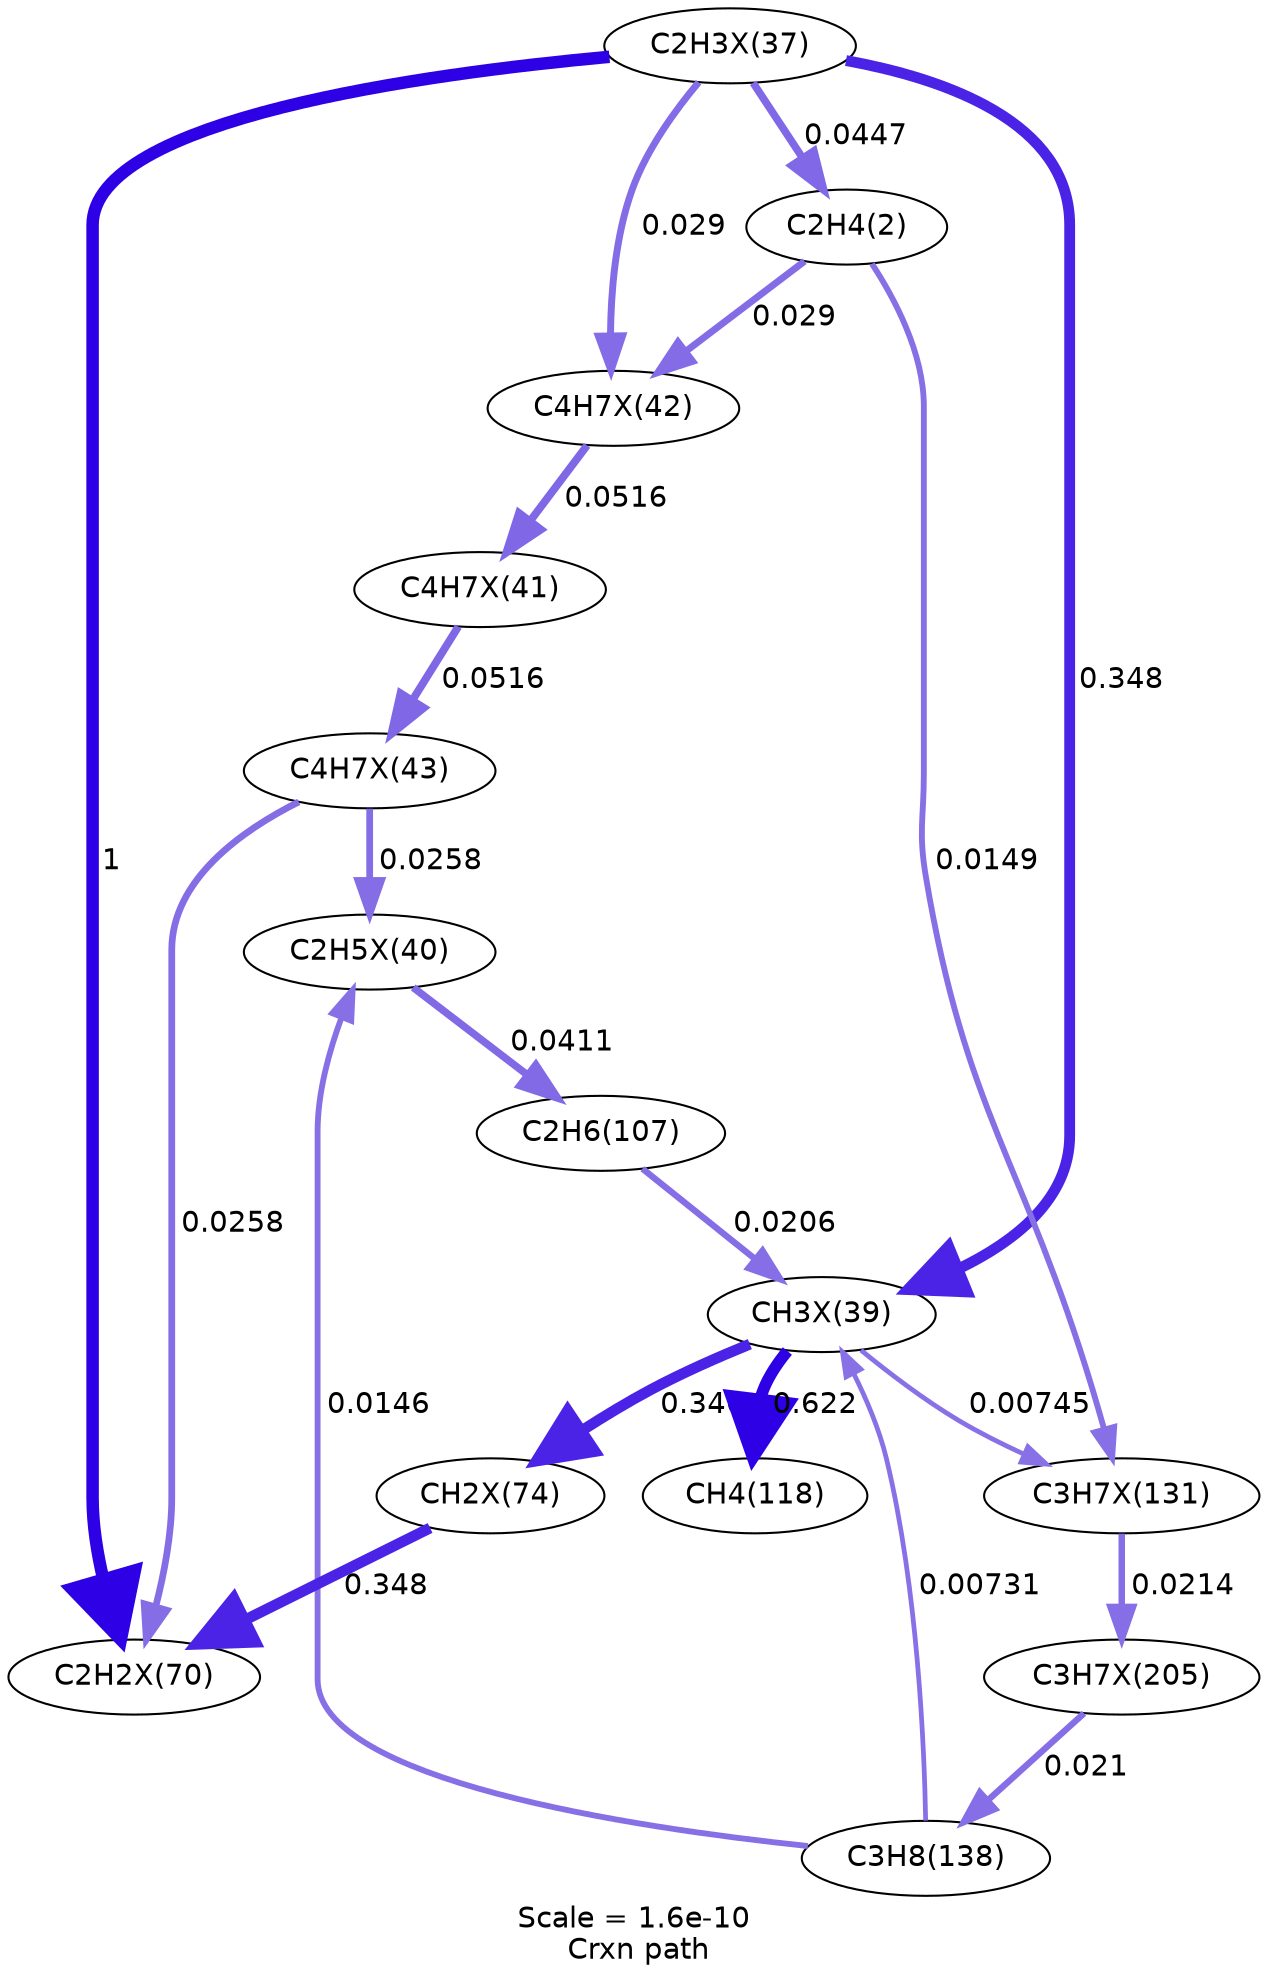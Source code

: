 digraph reaction_paths {
center=1;
s28 -> s5[fontname="Helvetica", style="setlinewidth(3.65)", arrowsize=1.83, color="0.7, 0.545, 0.9"
, label=" 0.0447"];
s5 -> s33[fontname="Helvetica", style="setlinewidth(3.33)", arrowsize=1.66, color="0.7, 0.529, 0.9"
, label=" 0.029"];
s5 -> s55[fontname="Helvetica", style="setlinewidth(2.82)", arrowsize=1.41, color="0.7, 0.515, 0.9"
, label=" 0.0149"];
s28 -> s33[fontname="Helvetica", style="setlinewidth(3.33)", arrowsize=1.66, color="0.7, 0.529, 0.9"
, label=" 0.029"];
s28 -> s39[fontname="Helvetica", style="setlinewidth(6)", arrowsize=3, color="0.7, 1.5, 0.9"
, label=" 1"];
s28 -> s30[fontname="Helvetica", style="setlinewidth(5.2)", arrowsize=2.6, color="0.7, 0.848, 0.9"
, label=" 0.348"];
s33 -> s32[fontname="Helvetica", style="setlinewidth(3.76)", arrowsize=1.88, color="0.7, 0.552, 0.9"
, label=" 0.0516"];
s32 -> s34[fontname="Helvetica", style="setlinewidth(3.76)", arrowsize=1.88, color="0.7, 0.552, 0.9"
, label=" 0.0516"];
s34 -> s31[fontname="Helvetica", style="setlinewidth(3.24)", arrowsize=1.62, color="0.7, 0.526, 0.9"
, label=" 0.0258"];
s34 -> s39[fontname="Helvetica", style="setlinewidth(3.24)", arrowsize=1.62, color="0.7, 0.526, 0.9"
, label=" 0.0258"];
s31 -> s9[fontname="Helvetica", style="setlinewidth(3.59)", arrowsize=1.8, color="0.7, 0.541, 0.9"
, label=" 0.0411"];
s12 -> s31[fontname="Helvetica", style="setlinewidth(2.81)", arrowsize=1.4, color="0.7, 0.515, 0.9"
, label=" 0.0146"];
s42 -> s39[fontname="Helvetica", style="setlinewidth(5.2)", arrowsize=2.6, color="0.7, 0.848, 0.9"
, label=" 0.348"];
s9 -> s30[fontname="Helvetica", style="setlinewidth(3.07)", arrowsize=1.53, color="0.7, 0.521, 0.9"
, label=" 0.0206"];
s30 -> s11[fontname="Helvetica", style="setlinewidth(5.64)", arrowsize=2.82, color="0.7, 1.12, 0.9"
, label=" 0.622"];
s30 -> s42[fontname="Helvetica", style="setlinewidth(5.2)", arrowsize=2.6, color="0.7, 0.846, 0.9"
, label=" 0.346"];
s30 -> s55[fontname="Helvetica", style="setlinewidth(2.3)", arrowsize=1.15, color="0.7, 0.507, 0.9"
, label=" 0.00745"];
s12 -> s30[fontname="Helvetica", style="setlinewidth(2.29)", arrowsize=1.14, color="0.7, 0.507, 0.9"
, label=" 0.00731"];
s55 -> s63[fontname="Helvetica", style="setlinewidth(3.1)", arrowsize=1.55, color="0.7, 0.521, 0.9"
, label=" 0.0214"];
s63 -> s12[fontname="Helvetica", style="setlinewidth(3.08)", arrowsize=1.54, color="0.7, 0.521, 0.9"
, label=" 0.021"];
s5 [ fontname="Helvetica", label="C2H4(2)"];
s9 [ fontname="Helvetica", label="C2H6(107)"];
s11 [ fontname="Helvetica", label="CH4(118)"];
s12 [ fontname="Helvetica", label="C3H8(138)"];
s28 [ fontname="Helvetica", label="C2H3X(37)"];
s30 [ fontname="Helvetica", label="CH3X(39)"];
s31 [ fontname="Helvetica", label="C2H5X(40)"];
s32 [ fontname="Helvetica", label="C4H7X(41)"];
s33 [ fontname="Helvetica", label="C4H7X(42)"];
s34 [ fontname="Helvetica", label="C4H7X(43)"];
s39 [ fontname="Helvetica", label="C2H2X(70)"];
s42 [ fontname="Helvetica", label="CH2X(74)"];
s55 [ fontname="Helvetica", label="C3H7X(131)"];
s63 [ fontname="Helvetica", label="C3H7X(205)"];
 label = "Scale = 1.6e-10\l Crxn path";
 fontname = "Helvetica";
}
